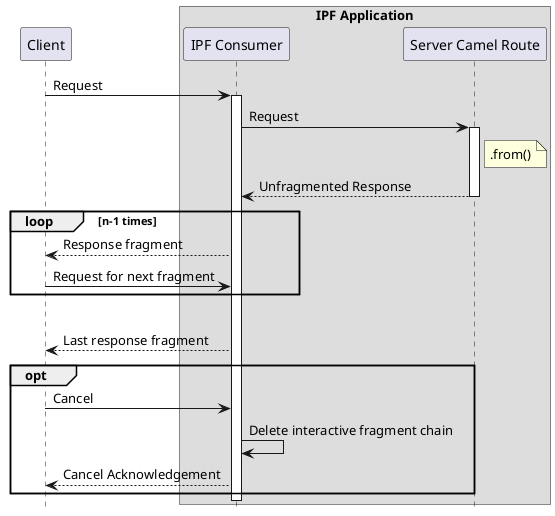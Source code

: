@startuml
hide footbox

participant "Client"
box "IPF Application"
participant "IPF Consumer" as CON
participant "Server Camel Route" as SCR
end box

Client -> CON : Request
activate CON
CON -> SCR : Request
activate SCR
note right of SCR: .from()
SCR --> CON : Unfragmented Response
deactivate SCR

loop n-1 times
    CON --> Client : Response fragment
    Client -> CON : Request for next fragment
end
|||
CON --> Client : Last response fragment

opt
    Client -> CON : Cancel
    CON -> CON: Delete interactive fragment chain
    CON --> Client : Cancel Acknowledgement
end

deactivate CON

@enduml